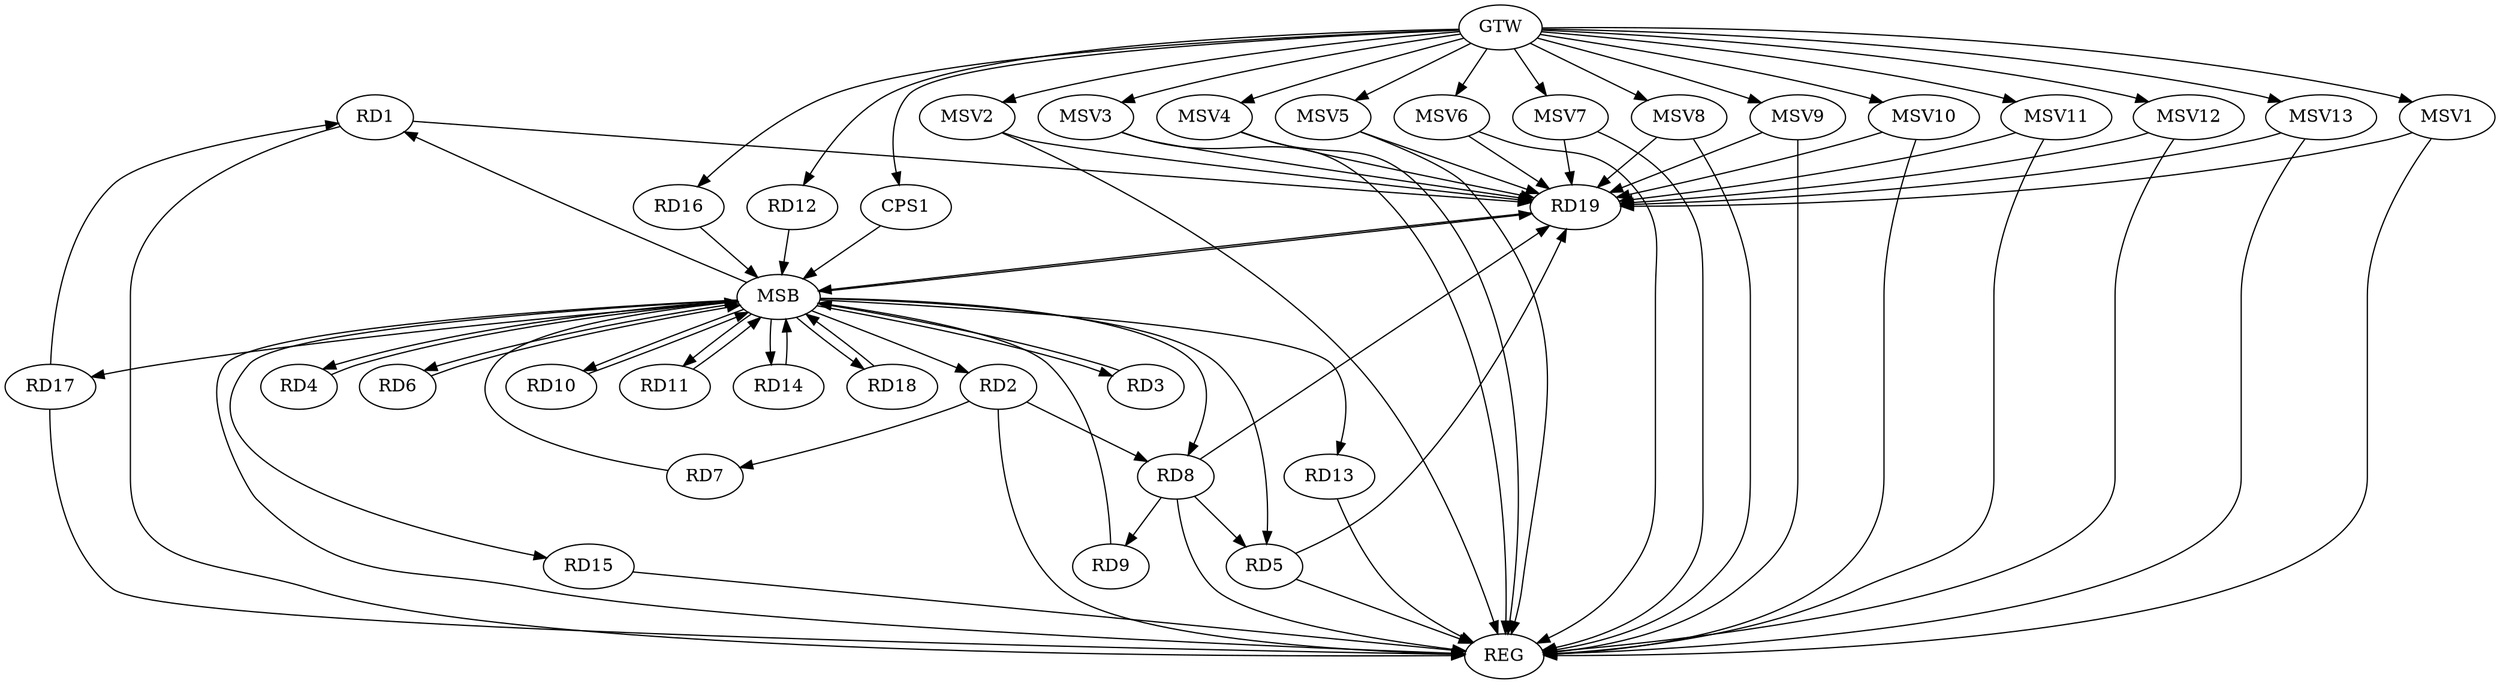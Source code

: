 strict digraph G {
  RD1 [ label="RD1" ];
  RD2 [ label="RD2" ];
  RD3 [ label="RD3" ];
  RD4 [ label="RD4" ];
  RD5 [ label="RD5" ];
  RD6 [ label="RD6" ];
  RD7 [ label="RD7" ];
  RD8 [ label="RD8" ];
  RD9 [ label="RD9" ];
  RD10 [ label="RD10" ];
  RD11 [ label="RD11" ];
  RD12 [ label="RD12" ];
  RD13 [ label="RD13" ];
  RD14 [ label="RD14" ];
  RD15 [ label="RD15" ];
  RD16 [ label="RD16" ];
  RD17 [ label="RD17" ];
  RD18 [ label="RD18" ];
  RD19 [ label="RD19" ];
  CPS1 [ label="CPS1" ];
  GTW [ label="GTW" ];
  REG [ label="REG" ];
  MSB [ label="MSB" ];
  MSV1 [ label="MSV1" ];
  MSV2 [ label="MSV2" ];
  MSV3 [ label="MSV3" ];
  MSV4 [ label="MSV4" ];
  MSV5 [ label="MSV5" ];
  MSV6 [ label="MSV6" ];
  MSV7 [ label="MSV7" ];
  MSV8 [ label="MSV8" ];
  MSV9 [ label="MSV9" ];
  MSV10 [ label="MSV10" ];
  MSV11 [ label="MSV11" ];
  MSV12 [ label="MSV12" ];
  MSV13 [ label="MSV13" ];
  RD17 -> RD1;
  RD1 -> RD19;
  RD2 -> RD7;
  RD2 -> RD8;
  RD8 -> RD5;
  RD5 -> RD19;
  RD8 -> RD9;
  RD8 -> RD19;
  GTW -> RD12;
  GTW -> RD16;
  GTW -> CPS1;
  RD1 -> REG;
  RD2 -> REG;
  RD5 -> REG;
  RD8 -> REG;
  RD13 -> REG;
  RD15 -> REG;
  RD17 -> REG;
  RD3 -> MSB;
  MSB -> RD13;
  MSB -> REG;
  RD4 -> MSB;
  MSB -> RD1;
  MSB -> RD3;
  MSB -> RD5;
  MSB -> RD8;
  MSB -> RD14;
  MSB -> RD18;
  RD6 -> MSB;
  MSB -> RD19;
  RD7 -> MSB;
  RD9 -> MSB;
  MSB -> RD17;
  RD10 -> MSB;
  MSB -> RD2;
  MSB -> RD4;
  MSB -> RD11;
  RD11 -> MSB;
  MSB -> RD15;
  RD12 -> MSB;
  MSB -> RD10;
  RD14 -> MSB;
  RD16 -> MSB;
  RD18 -> MSB;
  RD19 -> MSB;
  MSB -> RD6;
  CPS1 -> MSB;
  MSV1 -> RD19;
  GTW -> MSV1;
  MSV1 -> REG;
  MSV2 -> RD19;
  GTW -> MSV2;
  MSV2 -> REG;
  MSV3 -> RD19;
  MSV4 -> RD19;
  GTW -> MSV3;
  MSV3 -> REG;
  GTW -> MSV4;
  MSV4 -> REG;
  MSV5 -> RD19;
  MSV6 -> RD19;
  GTW -> MSV5;
  MSV5 -> REG;
  GTW -> MSV6;
  MSV6 -> REG;
  MSV7 -> RD19;
  GTW -> MSV7;
  MSV7 -> REG;
  MSV8 -> RD19;
  GTW -> MSV8;
  MSV8 -> REG;
  MSV9 -> RD19;
  MSV10 -> RD19;
  MSV11 -> RD19;
  GTW -> MSV9;
  MSV9 -> REG;
  GTW -> MSV10;
  MSV10 -> REG;
  GTW -> MSV11;
  MSV11 -> REG;
  MSV12 -> RD19;
  GTW -> MSV12;
  MSV12 -> REG;
  MSV13 -> RD19;
  GTW -> MSV13;
  MSV13 -> REG;
}
